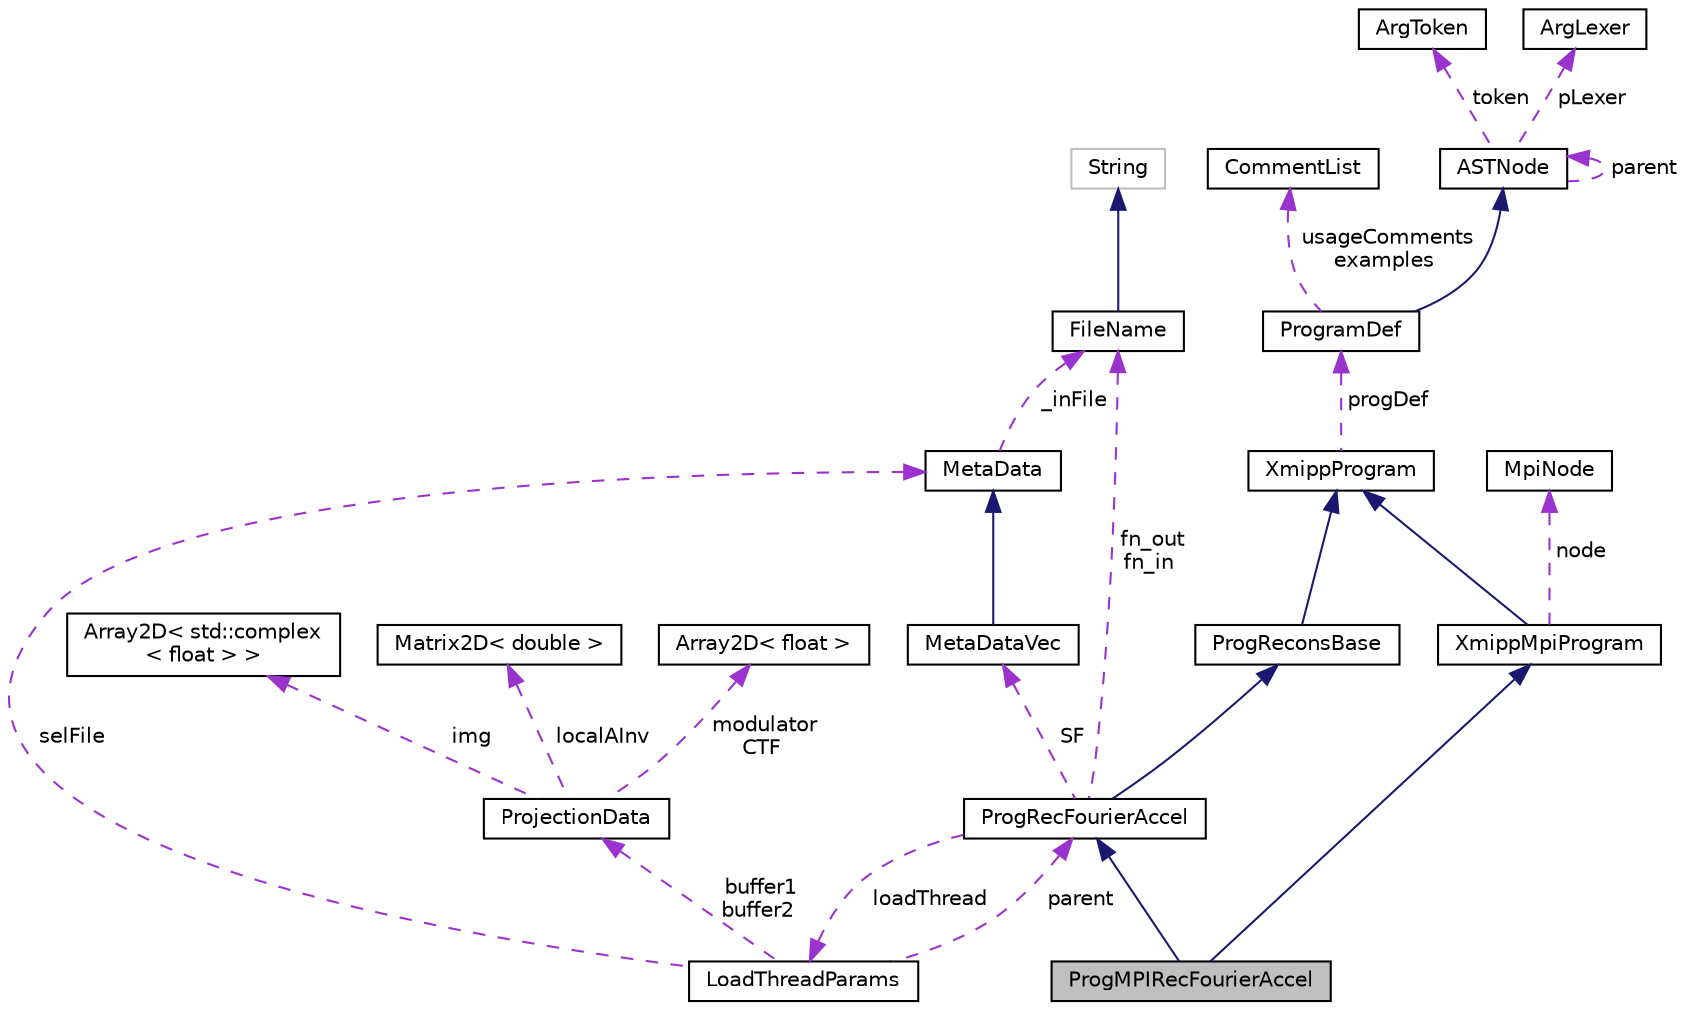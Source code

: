 digraph "ProgMPIRecFourierAccel"
{
  edge [fontname="Helvetica",fontsize="10",labelfontname="Helvetica",labelfontsize="10"];
  node [fontname="Helvetica",fontsize="10",shape=record];
  Node5 [label="ProgMPIRecFourierAccel",height=0.2,width=0.4,color="black", fillcolor="grey75", style="filled", fontcolor="black"];
  Node6 -> Node5 [dir="back",color="midnightblue",fontsize="10",style="solid",fontname="Helvetica"];
  Node6 [label="ProgRecFourierAccel",height=0.2,width=0.4,color="black", fillcolor="white", style="filled",URL="$classProgRecFourierAccel.html"];
  Node7 -> Node6 [dir="back",color="midnightblue",fontsize="10",style="solid",fontname="Helvetica"];
  Node7 [label="ProgReconsBase",height=0.2,width=0.4,color="black", fillcolor="white", style="filled",URL="$classProgReconsBase.html"];
  Node8 -> Node7 [dir="back",color="midnightblue",fontsize="10",style="solid",fontname="Helvetica"];
  Node8 [label="XmippProgram",height=0.2,width=0.4,color="black", fillcolor="white", style="filled",URL="$classXmippProgram.html"];
  Node9 -> Node8 [dir="back",color="darkorchid3",fontsize="10",style="dashed",label=" progDef" ,fontname="Helvetica"];
  Node9 [label="ProgramDef",height=0.2,width=0.4,color="black", fillcolor="white", style="filled",URL="$classProgramDef.html"];
  Node10 -> Node9 [dir="back",color="midnightblue",fontsize="10",style="solid",fontname="Helvetica"];
  Node10 [label="ASTNode",height=0.2,width=0.4,color="black", fillcolor="white", style="filled",URL="$classASTNode.html"];
  Node11 -> Node10 [dir="back",color="darkorchid3",fontsize="10",style="dashed",label=" token" ,fontname="Helvetica"];
  Node11 [label="ArgToken",height=0.2,width=0.4,color="black", fillcolor="white", style="filled",URL="$classArgToken.html"];
  Node12 -> Node10 [dir="back",color="darkorchid3",fontsize="10",style="dashed",label=" pLexer" ,fontname="Helvetica"];
  Node12 [label="ArgLexer",height=0.2,width=0.4,color="black", fillcolor="white", style="filled",URL="$classArgLexer.html"];
  Node10 -> Node10 [dir="back",color="darkorchid3",fontsize="10",style="dashed",label=" parent" ,fontname="Helvetica"];
  Node13 -> Node9 [dir="back",color="darkorchid3",fontsize="10",style="dashed",label=" usageComments\nexamples" ,fontname="Helvetica"];
  Node13 [label="CommentList",height=0.2,width=0.4,color="black", fillcolor="white", style="filled",URL="$classCommentList.html"];
  Node14 -> Node6 [dir="back",color="darkorchid3",fontsize="10",style="dashed",label=" SF" ,fontname="Helvetica"];
  Node14 [label="MetaDataVec",height=0.2,width=0.4,color="black", fillcolor="white", style="filled",URL="$classMetaDataVec.html"];
  Node15 -> Node14 [dir="back",color="midnightblue",fontsize="10",style="solid",fontname="Helvetica"];
  Node15 [label="MetaData",height=0.2,width=0.4,color="black", fillcolor="white", style="filled",URL="$classMetaData.html"];
  Node16 -> Node15 [dir="back",color="darkorchid3",fontsize="10",style="dashed",label=" _inFile" ,fontname="Helvetica"];
  Node16 [label="FileName",height=0.2,width=0.4,color="black", fillcolor="white", style="filled",URL="$classFileName.html"];
  Node17 -> Node16 [dir="back",color="midnightblue",fontsize="10",style="solid",fontname="Helvetica"];
  Node17 [label="String",height=0.2,width=0.4,color="grey75", fillcolor="white", style="filled"];
  Node18 -> Node6 [dir="back",color="darkorchid3",fontsize="10",style="dashed",label=" loadThread" ,fontname="Helvetica"];
  Node18 [label="LoadThreadParams",height=0.2,width=0.4,color="black", fillcolor="white", style="filled",URL="$structLoadThreadParams.html"];
  Node6 -> Node18 [dir="back",color="darkorchid3",fontsize="10",style="dashed",label=" parent" ,fontname="Helvetica"];
  Node15 -> Node18 [dir="back",color="darkorchid3",fontsize="10",style="dashed",label=" selFile" ,fontname="Helvetica"];
  Node19 -> Node18 [dir="back",color="darkorchid3",fontsize="10",style="dashed",label=" buffer1\nbuffer2" ,fontname="Helvetica"];
  Node19 [label="ProjectionData",height=0.2,width=0.4,color="black", fillcolor="white", style="filled",URL="$structProjectionData.html"];
  Node20 -> Node19 [dir="back",color="darkorchid3",fontsize="10",style="dashed",label=" img" ,fontname="Helvetica"];
  Node20 [label="Array2D\< std::complex\l\< float \> \>",height=0.2,width=0.4,color="black", fillcolor="white", style="filled",URL="$structArray2D.html"];
  Node21 -> Node19 [dir="back",color="darkorchid3",fontsize="10",style="dashed",label=" localAInv" ,fontname="Helvetica"];
  Node21 [label="Matrix2D\< double \>",height=0.2,width=0.4,color="black", fillcolor="white", style="filled",URL="$classMatrix2D.html"];
  Node22 -> Node19 [dir="back",color="darkorchid3",fontsize="10",style="dashed",label=" modulator\nCTF" ,fontname="Helvetica"];
  Node22 [label="Array2D\< float \>",height=0.2,width=0.4,color="black", fillcolor="white", style="filled",URL="$structArray2D.html"];
  Node16 -> Node6 [dir="back",color="darkorchid3",fontsize="10",style="dashed",label=" fn_out\nfn_in" ,fontname="Helvetica"];
  Node23 -> Node5 [dir="back",color="midnightblue",fontsize="10",style="solid",fontname="Helvetica"];
  Node23 [label="XmippMpiProgram",height=0.2,width=0.4,color="black", fillcolor="white", style="filled",URL="$classXmippMpiProgram.html"];
  Node8 -> Node23 [dir="back",color="midnightblue",fontsize="10",style="solid",fontname="Helvetica"];
  Node24 -> Node23 [dir="back",color="darkorchid3",fontsize="10",style="dashed",label=" node" ,fontname="Helvetica"];
  Node24 [label="MpiNode",height=0.2,width=0.4,color="black", fillcolor="white", style="filled",URL="$classMpiNode.html"];
}
